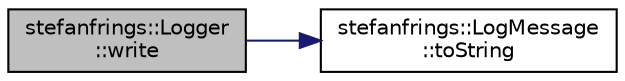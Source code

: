 digraph "stefanfrings::Logger::write"
{
  edge [fontname="Helvetica",fontsize="10",labelfontname="Helvetica",labelfontsize="10"];
  node [fontname="Helvetica",fontsize="10",shape=record];
  rankdir="LR";
  Node21 [label="stefanfrings::Logger\l::write",height=0.2,width=0.4,color="black", fillcolor="grey75", style="filled", fontcolor="black"];
  Node21 -> Node22 [color="midnightblue",fontsize="10",style="solid",fontname="Helvetica"];
  Node22 [label="stefanfrings::LogMessage\l::toString",height=0.2,width=0.4,color="black", fillcolor="white", style="filled",URL="$classstefanfrings_1_1_log_message.html#a0afc95ed8eb8b5cc611b5b9436f65053"];
}
